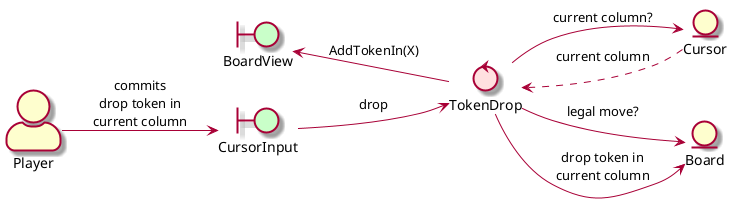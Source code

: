 @startuml
skin rose
skinparam actorstyle awesome
left to right direction

actor Player
boundary BoardView #technology
boundary CursorInput #technology
control TokenDrop #implementation
entity Cursor
entity Board

Player --> CursorInput : commits\ndrop token in\ncurrent column
CursorInput --> TokenDrop : drop
TokenDrop --> Cursor : current column?
Cursor ..> TokenDrop : current column
TokenDrop --> Board : legal move?
TokenDrop --> Board : drop token in\ncurrent column
TokenDrop -> BoardView : AddTokenIn(X)

CursorInput .l. BoardView #transparent

@enduml